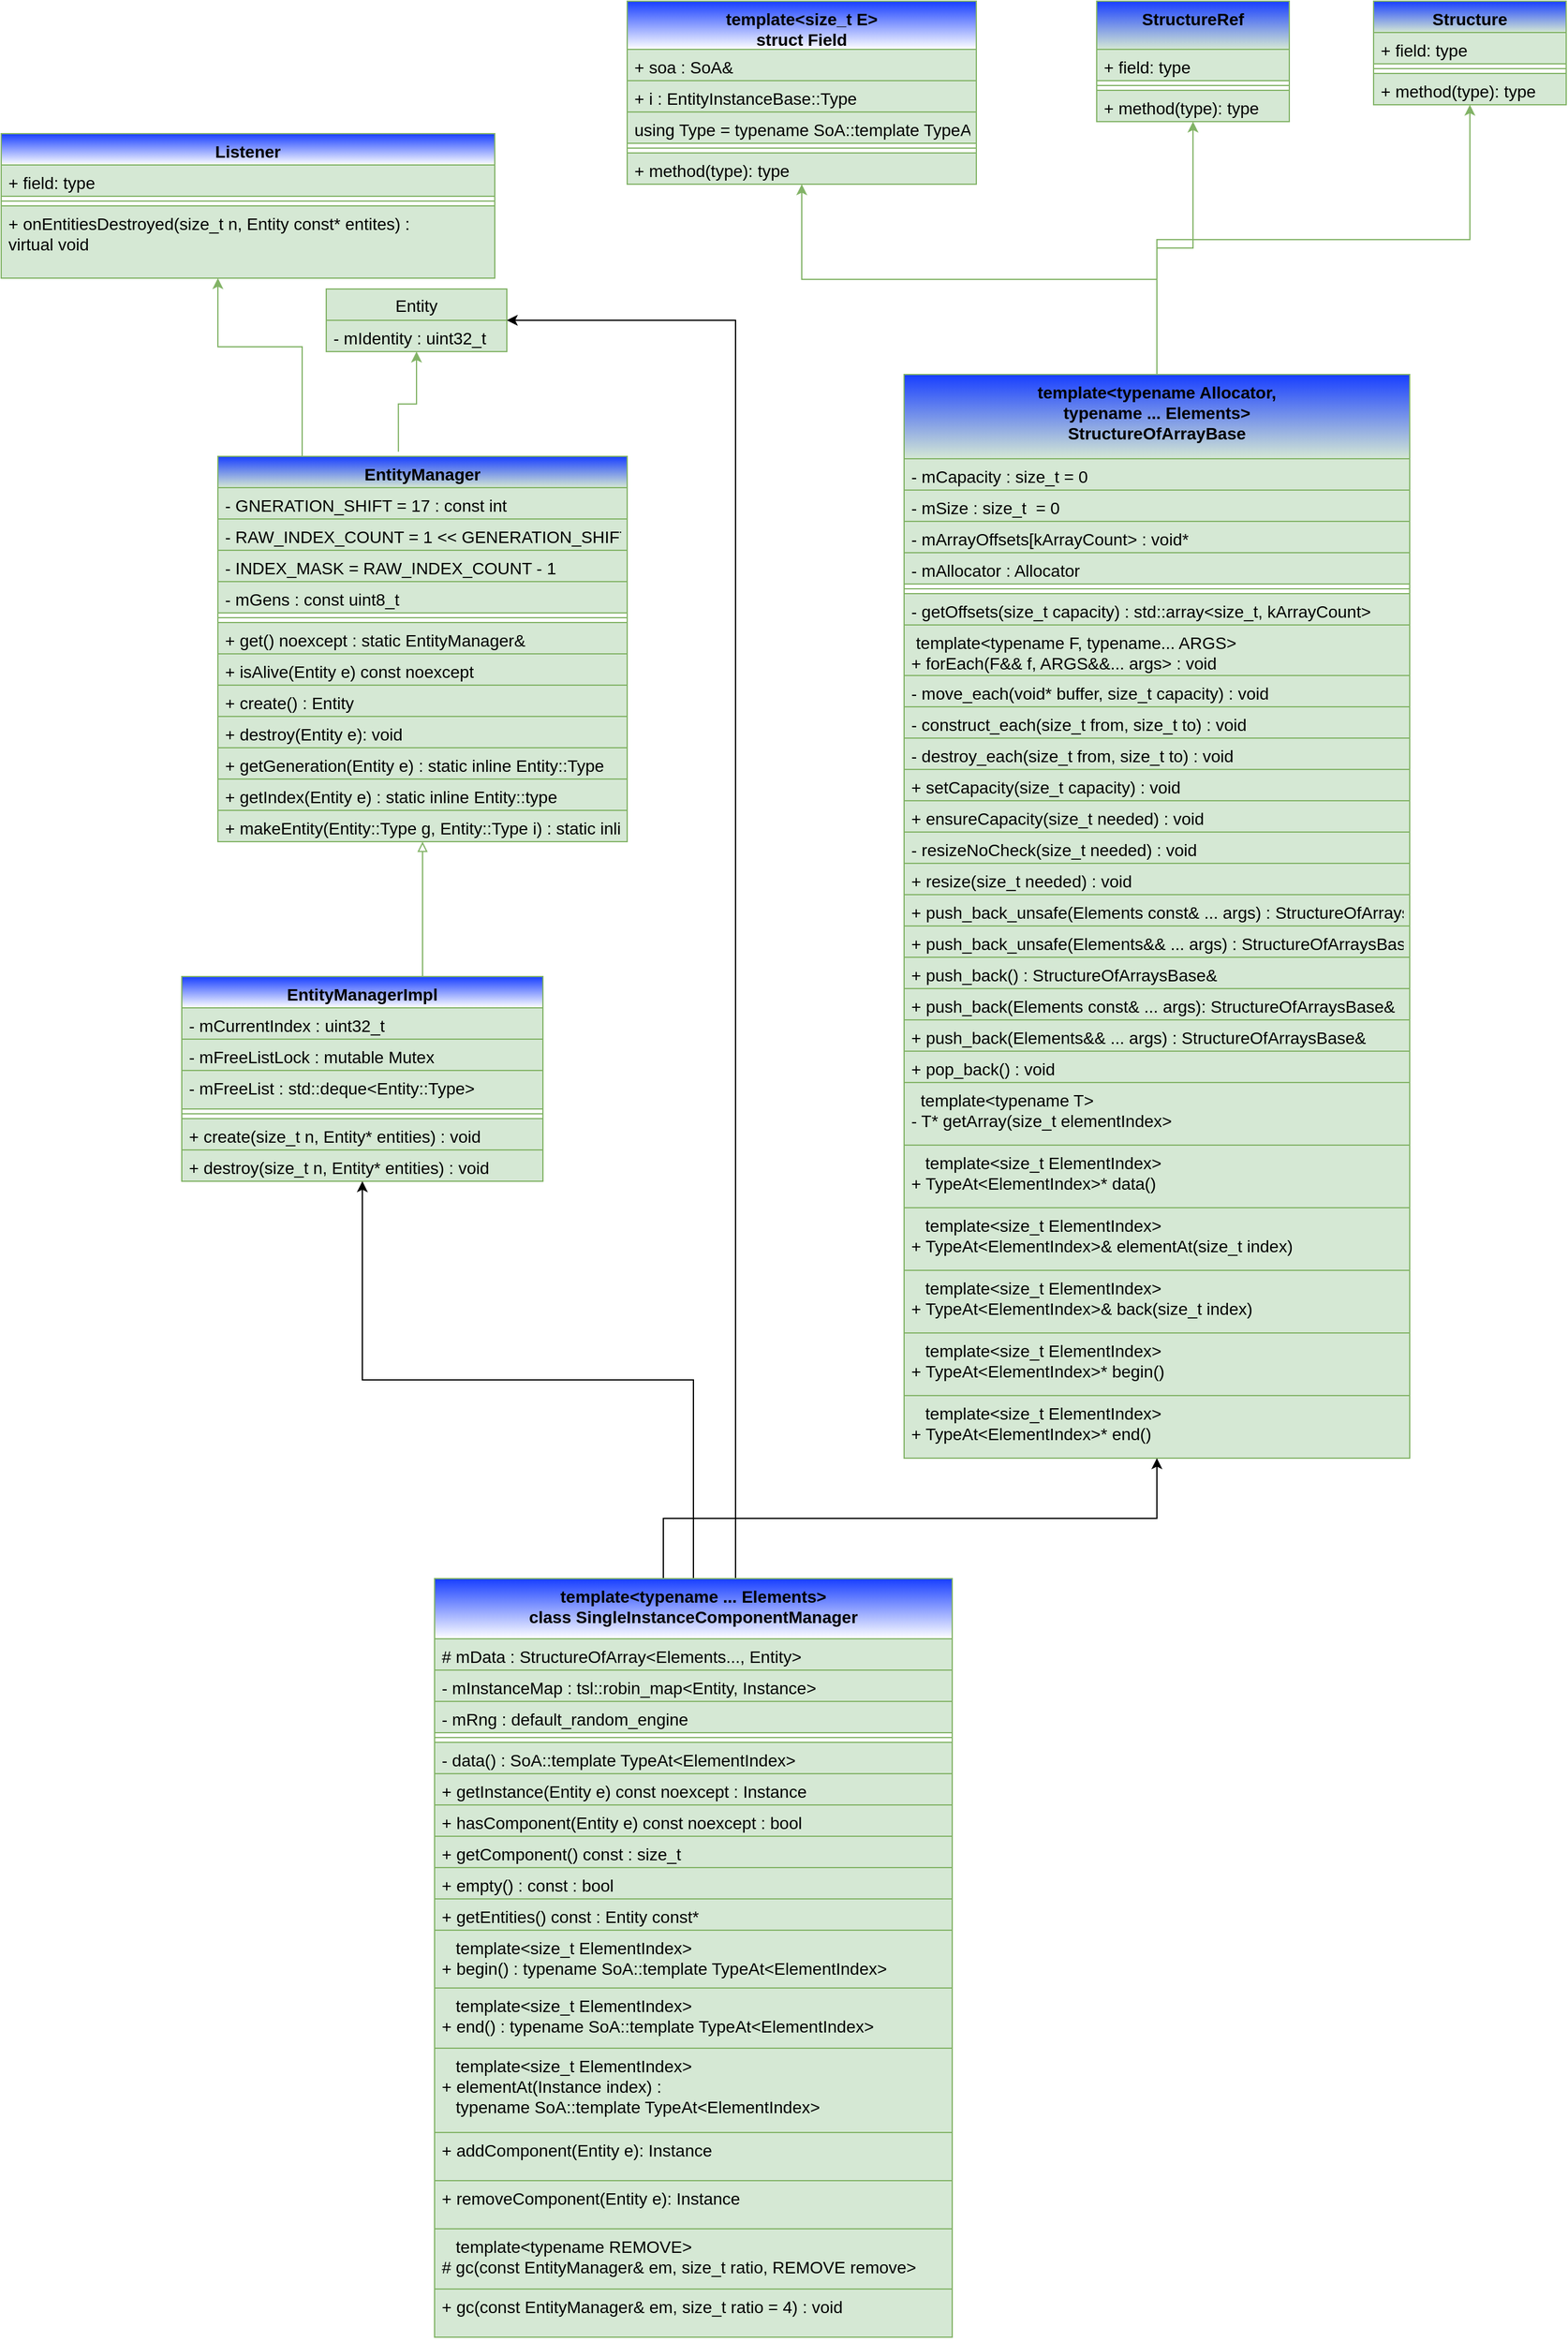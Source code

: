 <mxfile version="14.6.13" type="device"><diagram id="COTGVr_ATr1Ez2xmqZzt" name="第 1 页"><mxGraphModel dx="1645" dy="806" grid="1" gridSize="10" guides="1" tooltips="1" connect="1" arrows="1" fold="1" page="1" pageScale="1" pageWidth="827" pageHeight="1169" math="0" shadow="0"><root><mxCell id="0"/><mxCell id="1" parent="0"/><mxCell id="2Qv3uJFK2_7xcTaHK8Gz-25" value="Entity" style="swimlane;fontStyle=0;childLayout=stackLayout;horizontal=1;startSize=26;fillColor=#d5e8d4;horizontalStack=0;resizeParent=1;resizeParentMax=0;resizeLast=0;collapsible=1;marginBottom=0;fontSize=14;strokeColor=#82b366;" parent="1" vertex="1"><mxGeometry x="-550" y="529" width="150" height="52" as="geometry"/></mxCell><mxCell id="2Qv3uJFK2_7xcTaHK8Gz-27" value="- mIdentity : uint32_t" style="text;strokeColor=#82b366;fillColor=#d5e8d4;align=left;verticalAlign=top;spacingLeft=4;spacingRight=4;overflow=hidden;rotatable=0;points=[[0,0.5],[1,0.5]];portConstraint=eastwest;fontSize=14;" parent="2Qv3uJFK2_7xcTaHK8Gz-25" vertex="1"><mxGeometry y="26" width="150" height="26" as="geometry"/></mxCell><mxCell id="2Qv3uJFK2_7xcTaHK8Gz-33" style="edgeStyle=orthogonalEdgeStyle;rounded=0;orthogonalLoop=1;jettySize=auto;html=1;endArrow=classic;endFill=1;exitX=0.441;exitY=-0.012;exitDx=0;exitDy=0;exitPerimeter=0;fontSize=14;fillColor=#d5e8d4;strokeColor=#82b366;" parent="1" source="fgMlf8__xV3ZcqstZrL7-5" target="2Qv3uJFK2_7xcTaHK8Gz-25" edge="1"><mxGeometry relative="1" as="geometry"><mxPoint x="-490" y="770" as="sourcePoint"/></mxGeometry></mxCell><mxCell id="2Qv3uJFK2_7xcTaHK8Gz-41" style="edgeStyle=orthogonalEdgeStyle;rounded=0;orthogonalLoop=1;jettySize=auto;html=1;endArrow=block;endFill=0;fontSize=14;fillColor=#d5e8d4;strokeColor=#82b366;" parent="1" source="fgMlf8__xV3ZcqstZrL7-20" target="fgMlf8__xV3ZcqstZrL7-5" edge="1"><mxGeometry relative="1" as="geometry"><mxPoint x="-490" y="879" as="sourcePoint"/><mxPoint x="-490" y="822" as="targetPoint"/><Array as="points"><mxPoint x="-470" y="1080"/><mxPoint x="-470" y="1080"/></Array></mxGeometry></mxCell><mxCell id="fgMlf8__xV3ZcqstZrL7-19" style="edgeStyle=orthogonalEdgeStyle;rounded=0;orthogonalLoop=1;jettySize=auto;html=1;fontSize=14;fillColor=#d5e8d4;strokeColor=#82b366;" parent="1" source="fgMlf8__xV3ZcqstZrL7-5" target="fgMlf8__xV3ZcqstZrL7-13" edge="1"><mxGeometry relative="1" as="geometry"><Array as="points"><mxPoint x="-570" y="577"/><mxPoint x="-640" y="577"/></Array></mxGeometry></mxCell><mxCell id="fgMlf8__xV3ZcqstZrL7-5" value="EntityManager" style="swimlane;fontStyle=1;align=center;verticalAlign=top;childLayout=stackLayout;horizontal=1;startSize=26;horizontalStack=0;resizeParent=1;resizeParentMax=0;resizeLast=0;collapsible=1;marginBottom=0;fontSize=14;fillColor=#d5e8d4;strokeColor=#82b366;gradientDirection=north;gradientColor=#173EFF;" parent="1" vertex="1"><mxGeometry x="-640" y="668" width="340" height="320" as="geometry"/></mxCell><mxCell id="fgMlf8__xV3ZcqstZrL7-12" value="- GNERATION_SHIFT = 17 : const int" style="text;strokeColor=#82b366;fillColor=#d5e8d4;align=left;verticalAlign=top;spacingLeft=4;spacingRight=4;overflow=hidden;rotatable=0;points=[[0,0.5],[1,0.5]];portConstraint=eastwest;fontSize=14;" parent="fgMlf8__xV3ZcqstZrL7-5" vertex="1"><mxGeometry y="26" width="340" height="26" as="geometry"/></mxCell><mxCell id="fgMlf8__xV3ZcqstZrL7-9" value="- RAW_INDEX_COUNT = 1 &lt;&lt; GENERATION_SHIFT" style="text;strokeColor=#82b366;fillColor=#d5e8d4;align=left;verticalAlign=top;spacingLeft=4;spacingRight=4;overflow=hidden;rotatable=0;points=[[0,0.5],[1,0.5]];portConstraint=eastwest;fontSize=14;" parent="fgMlf8__xV3ZcqstZrL7-5" vertex="1"><mxGeometry y="52" width="340" height="26" as="geometry"/></mxCell><mxCell id="fgMlf8__xV3ZcqstZrL7-10" value="- INDEX_MASK = RAW_INDEX_COUNT - 1" style="text;strokeColor=#82b366;fillColor=#d5e8d4;align=left;verticalAlign=top;spacingLeft=4;spacingRight=4;overflow=hidden;rotatable=0;points=[[0,0.5],[1,0.5]];portConstraint=eastwest;fontSize=14;" parent="fgMlf8__xV3ZcqstZrL7-5" vertex="1"><mxGeometry y="78" width="340" height="26" as="geometry"/></mxCell><mxCell id="fgMlf8__xV3ZcqstZrL7-6" value="- mGens : const uint8_t" style="text;strokeColor=#82b366;fillColor=#d5e8d4;align=left;verticalAlign=top;spacingLeft=4;spacingRight=4;overflow=hidden;rotatable=0;points=[[0,0.5],[1,0.5]];portConstraint=eastwest;fontSize=14;" parent="fgMlf8__xV3ZcqstZrL7-5" vertex="1"><mxGeometry y="104" width="340" height="26" as="geometry"/></mxCell><mxCell id="fgMlf8__xV3ZcqstZrL7-7" value="" style="line;strokeWidth=1;fillColor=#d5e8d4;align=left;verticalAlign=middle;spacingTop=-1;spacingLeft=3;spacingRight=3;rotatable=0;labelPosition=right;points=[];portConstraint=eastwest;fontSize=14;strokeColor=#82b366;" parent="fgMlf8__xV3ZcqstZrL7-5" vertex="1"><mxGeometry y="130" width="340" height="8" as="geometry"/></mxCell><mxCell id="fgMlf8__xV3ZcqstZrL7-8" value="+ get() noexcept : static EntityManager&amp;" style="text;strokeColor=#82b366;fillColor=#d5e8d4;align=left;verticalAlign=top;spacingLeft=4;spacingRight=4;overflow=hidden;rotatable=0;points=[[0,0.5],[1,0.5]];portConstraint=eastwest;fontSize=14;" parent="fgMlf8__xV3ZcqstZrL7-5" vertex="1"><mxGeometry y="138" width="340" height="26" as="geometry"/></mxCell><mxCell id="fgMlf8__xV3ZcqstZrL7-24" value="+ isAlive(Entity e) const noexcept" style="text;strokeColor=#82b366;fillColor=#d5e8d4;align=left;verticalAlign=top;spacingLeft=4;spacingRight=4;overflow=hidden;rotatable=0;points=[[0,0.5],[1,0.5]];portConstraint=eastwest;fontSize=14;" parent="fgMlf8__xV3ZcqstZrL7-5" vertex="1"><mxGeometry y="164" width="340" height="26" as="geometry"/></mxCell><mxCell id="fgMlf8__xV3ZcqstZrL7-26" value="+ create() : Entity" style="text;strokeColor=#82b366;fillColor=#d5e8d4;align=left;verticalAlign=top;spacingLeft=4;spacingRight=4;overflow=hidden;rotatable=0;points=[[0,0.5],[1,0.5]];portConstraint=eastwest;fontSize=14;" parent="fgMlf8__xV3ZcqstZrL7-5" vertex="1"><mxGeometry y="190" width="340" height="26" as="geometry"/></mxCell><mxCell id="fgMlf8__xV3ZcqstZrL7-27" value="+ destroy(Entity e): void" style="text;strokeColor=#82b366;fillColor=#d5e8d4;align=left;verticalAlign=top;spacingLeft=4;spacingRight=4;overflow=hidden;rotatable=0;points=[[0,0.5],[1,0.5]];portConstraint=eastwest;fontSize=14;" parent="fgMlf8__xV3ZcqstZrL7-5" vertex="1"><mxGeometry y="216" width="340" height="26" as="geometry"/></mxCell><mxCell id="fgMlf8__xV3ZcqstZrL7-25" value="+ getGeneration(Entity e) : static inline Entity::Type" style="text;strokeColor=#82b366;fillColor=#d5e8d4;align=left;verticalAlign=top;spacingLeft=4;spacingRight=4;overflow=hidden;rotatable=0;points=[[0,0.5],[1,0.5]];portConstraint=eastwest;fontSize=14;" parent="fgMlf8__xV3ZcqstZrL7-5" vertex="1"><mxGeometry y="242" width="340" height="26" as="geometry"/></mxCell><mxCell id="fgMlf8__xV3ZcqstZrL7-30" value="+ getIndex(Entity e) : static inline Entity::type" style="text;strokeColor=#82b366;fillColor=#d5e8d4;align=left;verticalAlign=top;spacingLeft=4;spacingRight=4;overflow=hidden;rotatable=0;points=[[0,0.5],[1,0.5]];portConstraint=eastwest;fontSize=14;" parent="fgMlf8__xV3ZcqstZrL7-5" vertex="1"><mxGeometry y="268" width="340" height="26" as="geometry"/></mxCell><mxCell id="fgMlf8__xV3ZcqstZrL7-29" value="+ makeEntity(Entity::Type g, Entity::Type i) : static inline Entity" style="text;strokeColor=#82b366;fillColor=#d5e8d4;align=left;verticalAlign=top;spacingLeft=4;spacingRight=4;overflow=hidden;rotatable=0;points=[[0,0.5],[1,0.5]];portConstraint=eastwest;fontSize=14;" parent="fgMlf8__xV3ZcqstZrL7-5" vertex="1"><mxGeometry y="294" width="340" height="26" as="geometry"/></mxCell><mxCell id="fgMlf8__xV3ZcqstZrL7-13" value="Listener" style="swimlane;fontStyle=1;align=center;verticalAlign=top;childLayout=stackLayout;horizontal=1;startSize=26;horizontalStack=0;resizeParent=1;resizeParentMax=0;resizeLast=0;collapsible=1;marginBottom=0;fontSize=14;strokeColor=#82b366;swimlaneFillColor=none;gradientDirection=north;gradientColor=#173EFF;fillColor=#FFFFFF;" parent="1" vertex="1"><mxGeometry x="-820" y="400" width="410" height="120" as="geometry"/></mxCell><mxCell id="fgMlf8__xV3ZcqstZrL7-14" value="+ field: type" style="text;strokeColor=#82b366;fillColor=#d5e8d4;align=left;verticalAlign=top;spacingLeft=4;spacingRight=4;overflow=hidden;rotatable=0;points=[[0,0.5],[1,0.5]];portConstraint=eastwest;fontSize=14;" parent="fgMlf8__xV3ZcqstZrL7-13" vertex="1"><mxGeometry y="26" width="410" height="26" as="geometry"/></mxCell><mxCell id="fgMlf8__xV3ZcqstZrL7-15" value="" style="line;strokeWidth=1;fillColor=#d5e8d4;align=left;verticalAlign=middle;spacingTop=-1;spacingLeft=3;spacingRight=3;rotatable=0;labelPosition=right;points=[];portConstraint=eastwest;fontSize=14;strokeColor=#82b366;" parent="fgMlf8__xV3ZcqstZrL7-13" vertex="1"><mxGeometry y="52" width="410" height="8" as="geometry"/></mxCell><mxCell id="fgMlf8__xV3ZcqstZrL7-16" value="+ onEntitiesDestroyed(size_t n, Entity const* entites) : &#10;virtual void" style="text;strokeColor=#82b366;fillColor=#d5e8d4;align=left;verticalAlign=top;spacingLeft=4;spacingRight=4;overflow=hidden;rotatable=0;points=[[0,0.5],[1,0.5]];portConstraint=eastwest;fontSize=14;" parent="fgMlf8__xV3ZcqstZrL7-13" vertex="1"><mxGeometry y="60" width="410" height="60" as="geometry"/></mxCell><mxCell id="fgMlf8__xV3ZcqstZrL7-20" value="EntityManagerImpl" style="swimlane;fontStyle=1;align=center;verticalAlign=top;childLayout=stackLayout;horizontal=1;startSize=26;horizontalStack=0;resizeParent=1;resizeParentMax=0;resizeLast=0;collapsible=1;marginBottom=0;fontSize=14;strokeColor=#82b366;fillColor=#FFFFFF;gradientColor=#173EFF;gradientDirection=north;" parent="1" vertex="1"><mxGeometry x="-670" y="1100" width="300" height="170" as="geometry"/></mxCell><mxCell id="2Qv3uJFK2_7xcTaHK8Gz-36" value="- mCurrentIndex : uint32_t" style="text;strokeColor=#82b366;fillColor=#d5e8d4;align=left;verticalAlign=top;spacingLeft=4;spacingRight=4;overflow=hidden;rotatable=0;points=[[0,0.5],[1,0.5]];portConstraint=eastwest;fontSize=14;" parent="fgMlf8__xV3ZcqstZrL7-20" vertex="1"><mxGeometry y="26" width="300" height="26" as="geometry"/></mxCell><mxCell id="2Qv3uJFK2_7xcTaHK8Gz-37" value="- mFreeListLock : mutable Mutex" style="text;strokeColor=#82b366;fillColor=#d5e8d4;align=left;verticalAlign=top;spacingLeft=4;spacingRight=4;overflow=hidden;rotatable=0;points=[[0,0.5],[1,0.5]];portConstraint=eastwest;fontSize=14;" parent="fgMlf8__xV3ZcqstZrL7-20" vertex="1"><mxGeometry y="52" width="300" height="26" as="geometry"/></mxCell><mxCell id="2Qv3uJFK2_7xcTaHK8Gz-38" value="- mFreeList : std::deque&lt;Entity::Type&gt;" style="text;strokeColor=#82b366;fillColor=#d5e8d4;align=left;verticalAlign=top;spacingLeft=4;spacingRight=4;overflow=hidden;rotatable=0;points=[[0,0.5],[1,0.5]];portConstraint=eastwest;fontSize=14;" parent="fgMlf8__xV3ZcqstZrL7-20" vertex="1"><mxGeometry y="78" width="300" height="32" as="geometry"/></mxCell><mxCell id="fgMlf8__xV3ZcqstZrL7-22" value="" style="line;strokeWidth=1;fillColor=#d5e8d4;align=left;verticalAlign=middle;spacingTop=-1;spacingLeft=3;spacingRight=3;rotatable=0;labelPosition=right;points=[];portConstraint=eastwest;fontSize=14;strokeColor=#82b366;" parent="fgMlf8__xV3ZcqstZrL7-20" vertex="1"><mxGeometry y="110" width="300" height="8" as="geometry"/></mxCell><mxCell id="fgMlf8__xV3ZcqstZrL7-23" value="+ create(size_t n, Entity* entities) : void" style="text;strokeColor=#82b366;fillColor=#d5e8d4;align=left;verticalAlign=top;spacingLeft=4;spacingRight=4;overflow=hidden;rotatable=0;points=[[0,0.5],[1,0.5]];portConstraint=eastwest;fontSize=14;" parent="fgMlf8__xV3ZcqstZrL7-20" vertex="1"><mxGeometry y="118" width="300" height="26" as="geometry"/></mxCell><mxCell id="fgMlf8__xV3ZcqstZrL7-31" value="+ destroy(size_t n, Entity* entities) : void" style="text;strokeColor=#82b366;fillColor=#d5e8d4;align=left;verticalAlign=top;spacingLeft=4;spacingRight=4;overflow=hidden;rotatable=0;points=[[0,0.5],[1,0.5]];portConstraint=eastwest;fontSize=14;" parent="fgMlf8__xV3ZcqstZrL7-20" vertex="1"><mxGeometry y="144" width="300" height="26" as="geometry"/></mxCell><mxCell id="eNjwXZjNlXa2lWR6lgS7-16" style="edgeStyle=orthogonalEdgeStyle;rounded=0;orthogonalLoop=1;jettySize=auto;html=1;fontSize=14;fillColor=#d5e8d4;strokeColor=#82b366;" parent="1" source="fgMlf8__xV3ZcqstZrL7-37" target="eNjwXZjNlXa2lWR6lgS7-9" edge="1"><mxGeometry relative="1" as="geometry"/></mxCell><mxCell id="opTQcHNgZzzVJXfIsFCz-2" style="edgeStyle=orthogonalEdgeStyle;rounded=0;orthogonalLoop=1;jettySize=auto;html=1;fontSize=14;fillColor=#d5e8d4;strokeColor=#82b366;" edge="1" parent="1" source="fgMlf8__xV3ZcqstZrL7-37" target="eNjwXZjNlXa2lWR6lgS7-17"><mxGeometry relative="1" as="geometry"/></mxCell><mxCell id="opTQcHNgZzzVJXfIsFCz-3" style="edgeStyle=orthogonalEdgeStyle;rounded=0;orthogonalLoop=1;jettySize=auto;html=1;fontSize=14;fillColor=#d5e8d4;strokeColor=#82b366;" edge="1" parent="1" source="fgMlf8__xV3ZcqstZrL7-37" target="eNjwXZjNlXa2lWR6lgS7-21"><mxGeometry relative="1" as="geometry"/></mxCell><mxCell id="fgMlf8__xV3ZcqstZrL7-37" value="template&lt;typename Allocator, &#10;typename ... Elements&gt;&#10;StructureOfArrayBase" style="swimlane;fontStyle=1;align=center;verticalAlign=top;childLayout=stackLayout;horizontal=1;startSize=70;horizontalStack=0;resizeParent=1;resizeParentMax=0;resizeLast=0;collapsible=1;marginBottom=0;fontSize=14;fillColor=#d5e8d4;strokeColor=#82b366;gradientDirection=north;gradientColor=#173EFF;" parent="1" vertex="1"><mxGeometry x="-70" y="600" width="420" height="900" as="geometry"><mxRectangle x="-70" y="600" width="200" height="70" as="alternateBounds"/></mxGeometry></mxCell><mxCell id="fgMlf8__xV3ZcqstZrL7-50" value="- mCapacity : size_t = 0" style="text;strokeColor=#82b366;fillColor=#d5e8d4;align=left;verticalAlign=top;spacingLeft=4;spacingRight=4;overflow=hidden;rotatable=0;points=[[0,0.5],[1,0.5]];portConstraint=eastwest;fontSize=14;" parent="fgMlf8__xV3ZcqstZrL7-37" vertex="1"><mxGeometry y="70" width="420" height="26" as="geometry"/></mxCell><mxCell id="fgMlf8__xV3ZcqstZrL7-49" value="- mSize : size_t  = 0" style="text;strokeColor=#82b366;fillColor=#d5e8d4;align=left;verticalAlign=top;spacingLeft=4;spacingRight=4;overflow=hidden;rotatable=0;points=[[0,0.5],[1,0.5]];portConstraint=eastwest;fontSize=14;" parent="fgMlf8__xV3ZcqstZrL7-37" vertex="1"><mxGeometry y="96" width="420" height="26" as="geometry"/></mxCell><mxCell id="fgMlf8__xV3ZcqstZrL7-38" value="- mArrayOffsets[kArrayCount&gt; : void*" style="text;strokeColor=#82b366;fillColor=#d5e8d4;align=left;verticalAlign=top;spacingLeft=4;spacingRight=4;overflow=hidden;rotatable=0;points=[[0,0.5],[1,0.5]];portConstraint=eastwest;fontSize=14;" parent="fgMlf8__xV3ZcqstZrL7-37" vertex="1"><mxGeometry y="122" width="420" height="26" as="geometry"/></mxCell><mxCell id="fgMlf8__xV3ZcqstZrL7-45" value="- mAllocator : Allocator" style="text;strokeColor=#82b366;fillColor=#d5e8d4;align=left;verticalAlign=top;spacingLeft=4;spacingRight=4;overflow=hidden;rotatable=0;points=[[0,0.5],[1,0.5]];portConstraint=eastwest;fontSize=14;" parent="fgMlf8__xV3ZcqstZrL7-37" vertex="1"><mxGeometry y="148" width="420" height="26" as="geometry"/></mxCell><mxCell id="fgMlf8__xV3ZcqstZrL7-39" value="" style="line;strokeWidth=1;fillColor=#d5e8d4;align=left;verticalAlign=middle;spacingTop=-1;spacingLeft=3;spacingRight=3;rotatable=0;labelPosition=right;points=[];portConstraint=eastwest;fontSize=14;strokeColor=#82b366;" parent="fgMlf8__xV3ZcqstZrL7-37" vertex="1"><mxGeometry y="174" width="420" height="8" as="geometry"/></mxCell><mxCell id="fgMlf8__xV3ZcqstZrL7-40" value="- getOffsets(size_t capacity) : std::array&lt;size_t, kArrayCount&gt;" style="text;align=left;verticalAlign=top;spacingLeft=4;spacingRight=4;overflow=hidden;rotatable=0;points=[[0,0.5],[1,0.5]];portConstraint=eastwest;fillColor=#d5e8d4;strokeColor=#82b366;fontSize=14;" parent="fgMlf8__xV3ZcqstZrL7-37" vertex="1"><mxGeometry y="182" width="420" height="26" as="geometry"/></mxCell><mxCell id="fgMlf8__xV3ZcqstZrL7-42" value=" template&lt;typename F, typename... ARGS&gt;&#10;+ forEach(F&amp;&amp; f, ARGS&amp;&amp;... args&gt; : void" style="text;align=left;verticalAlign=top;spacingLeft=4;spacingRight=4;overflow=hidden;rotatable=0;points=[[0,0.5],[1,0.5]];portConstraint=eastwest;fillColor=#d5e8d4;strokeColor=#82b366;fontSize=14;" parent="fgMlf8__xV3ZcqstZrL7-37" vertex="1"><mxGeometry y="208" width="420" height="42" as="geometry"/></mxCell><mxCell id="fgMlf8__xV3ZcqstZrL7-46" value="- move_each(void* buffer, size_t capacity) : void" style="text;align=left;verticalAlign=top;spacingLeft=4;spacingRight=4;overflow=hidden;rotatable=0;points=[[0,0.5],[1,0.5]];portConstraint=eastwest;fillColor=#d5e8d4;strokeColor=#82b366;fontSize=14;" parent="fgMlf8__xV3ZcqstZrL7-37" vertex="1"><mxGeometry y="250" width="420" height="26" as="geometry"/></mxCell><mxCell id="fgMlf8__xV3ZcqstZrL7-44" value="- construct_each(size_t from, size_t to) : void" style="text;align=left;verticalAlign=top;spacingLeft=4;spacingRight=4;overflow=hidden;rotatable=0;points=[[0,0.5],[1,0.5]];portConstraint=eastwest;fillColor=#d5e8d4;strokeColor=#82b366;fontSize=14;" parent="fgMlf8__xV3ZcqstZrL7-37" vertex="1"><mxGeometry y="276" width="420" height="26" as="geometry"/></mxCell><mxCell id="fgMlf8__xV3ZcqstZrL7-43" value="- destroy_each(size_t from, size_t to) : void" style="text;align=left;verticalAlign=top;spacingLeft=4;spacingRight=4;overflow=hidden;rotatable=0;points=[[0,0.5],[1,0.5]];portConstraint=eastwest;fillColor=#d5e8d4;strokeColor=#82b366;fontSize=14;" parent="fgMlf8__xV3ZcqstZrL7-37" vertex="1"><mxGeometry y="302" width="420" height="26" as="geometry"/></mxCell><mxCell id="fgMlf8__xV3ZcqstZrL7-41" value="+ setCapacity(size_t capacity) : void" style="text;align=left;verticalAlign=top;spacingLeft=4;spacingRight=4;overflow=hidden;rotatable=0;points=[[0,0.5],[1,0.5]];portConstraint=eastwest;fillColor=#d5e8d4;strokeColor=#82b366;fontSize=14;" parent="fgMlf8__xV3ZcqstZrL7-37" vertex="1"><mxGeometry y="328" width="420" height="26" as="geometry"/></mxCell><mxCell id="fgMlf8__xV3ZcqstZrL7-47" value="+ ensureCapacity(size_t needed) : void" style="text;align=left;verticalAlign=top;spacingLeft=4;spacingRight=4;overflow=hidden;rotatable=0;points=[[0,0.5],[1,0.5]];portConstraint=eastwest;fillColor=#d5e8d4;strokeColor=#82b366;fontSize=14;" parent="fgMlf8__xV3ZcqstZrL7-37" vertex="1"><mxGeometry y="354" width="420" height="26" as="geometry"/></mxCell><mxCell id="fgMlf8__xV3ZcqstZrL7-48" value="- resizeNoCheck(size_t needed) : void" style="text;align=left;verticalAlign=top;spacingLeft=4;spacingRight=4;overflow=hidden;rotatable=0;points=[[0,0.5],[1,0.5]];portConstraint=eastwest;fillColor=#d5e8d4;strokeColor=#82b366;fontSize=14;" parent="fgMlf8__xV3ZcqstZrL7-37" vertex="1"><mxGeometry y="380" width="420" height="26" as="geometry"/></mxCell><mxCell id="eNjwXZjNlXa2lWR6lgS7-5" value="+ resize(size_t needed) : void" style="text;align=left;verticalAlign=top;spacingLeft=4;spacingRight=4;overflow=hidden;rotatable=0;points=[[0,0.5],[1,0.5]];portConstraint=eastwest;fillColor=#d5e8d4;strokeColor=#82b366;fontSize=14;" parent="fgMlf8__xV3ZcqstZrL7-37" vertex="1"><mxGeometry y="406" width="420" height="26" as="geometry"/></mxCell><mxCell id="eNjwXZjNlXa2lWR6lgS7-4" value="+ push_back_unsafe(Elements const&amp; ... args) : StructureOfArraysBase&amp;" style="text;align=left;verticalAlign=top;spacingLeft=4;spacingRight=4;overflow=hidden;rotatable=0;points=[[0,0.5],[1,0.5]];portConstraint=eastwest;fillColor=#d5e8d4;strokeColor=#82b366;fontSize=14;" parent="fgMlf8__xV3ZcqstZrL7-37" vertex="1"><mxGeometry y="432" width="420" height="26" as="geometry"/></mxCell><mxCell id="eNjwXZjNlXa2lWR6lgS7-2" value="+ push_back_unsafe(Elements&amp;&amp; ... args) : StructureOfArraysBase&amp;" style="text;align=left;verticalAlign=top;spacingLeft=4;spacingRight=4;overflow=hidden;rotatable=0;points=[[0,0.5],[1,0.5]];portConstraint=eastwest;fillColor=#d5e8d4;strokeColor=#82b366;fontSize=14;" parent="fgMlf8__xV3ZcqstZrL7-37" vertex="1"><mxGeometry y="458" width="420" height="26" as="geometry"/></mxCell><mxCell id="eNjwXZjNlXa2lWR6lgS7-1" value="+ push_back() : StructureOfArraysBase&amp;" style="text;align=left;verticalAlign=top;spacingLeft=4;spacingRight=4;overflow=hidden;rotatable=0;points=[[0,0.5],[1,0.5]];portConstraint=eastwest;fillColor=#d5e8d4;strokeColor=#82b366;fontSize=14;" parent="fgMlf8__xV3ZcqstZrL7-37" vertex="1"><mxGeometry y="484" width="420" height="26" as="geometry"/></mxCell><mxCell id="eNjwXZjNlXa2lWR6lgS7-3" value="+ push_back(Elements const&amp; ... args): StructureOfArraysBase&amp;" style="text;align=left;verticalAlign=top;spacingLeft=4;spacingRight=4;overflow=hidden;rotatable=0;points=[[0,0.5],[1,0.5]];portConstraint=eastwest;fillColor=#d5e8d4;strokeColor=#82b366;fontSize=14;" parent="fgMlf8__xV3ZcqstZrL7-37" vertex="1"><mxGeometry y="510" width="420" height="26" as="geometry"/></mxCell><mxCell id="eNjwXZjNlXa2lWR6lgS7-6" value="+ push_back(Elements&amp;&amp; ... args) : StructureOfArraysBase&amp;" style="text;align=left;verticalAlign=top;spacingLeft=4;spacingRight=4;overflow=hidden;rotatable=0;points=[[0,0.5],[1,0.5]];portConstraint=eastwest;fillColor=#d5e8d4;strokeColor=#82b366;fontSize=14;" parent="fgMlf8__xV3ZcqstZrL7-37" vertex="1"><mxGeometry y="536" width="420" height="26" as="geometry"/></mxCell><mxCell id="eNjwXZjNlXa2lWR6lgS7-8" value="+ pop_back() : void" style="text;align=left;verticalAlign=top;spacingLeft=4;spacingRight=4;overflow=hidden;rotatable=0;points=[[0,0.5],[1,0.5]];portConstraint=eastwest;fillColor=#d5e8d4;strokeColor=#82b366;fontSize=14;" parent="fgMlf8__xV3ZcqstZrL7-37" vertex="1"><mxGeometry y="562" width="420" height="26" as="geometry"/></mxCell><mxCell id="eNjwXZjNlXa2lWR6lgS7-7" value="  template&lt;typename T&gt;&#10;- T* getArray(size_t elementIndex&gt;" style="text;strokeColor=#82b366;fillColor=#d5e8d4;align=left;verticalAlign=top;spacingLeft=4;spacingRight=4;overflow=hidden;rotatable=0;points=[[0,0.5],[1,0.5]];portConstraint=eastwest;fontSize=14;" parent="fgMlf8__xV3ZcqstZrL7-37" vertex="1"><mxGeometry y="588" width="420" height="52" as="geometry"/></mxCell><mxCell id="opTQcHNgZzzVJXfIsFCz-9" value="   template&lt;size_t ElementIndex&gt;&#10;+ TypeAt&lt;ElementIndex&gt;* data()" style="text;strokeColor=#82b366;fillColor=#d5e8d4;align=left;verticalAlign=top;spacingLeft=4;spacingRight=4;overflow=hidden;rotatable=0;points=[[0,0.5],[1,0.5]];portConstraint=eastwest;fontSize=14;" vertex="1" parent="fgMlf8__xV3ZcqstZrL7-37"><mxGeometry y="640" width="420" height="52" as="geometry"/></mxCell><mxCell id="opTQcHNgZzzVJXfIsFCz-13" value="   template&lt;size_t ElementIndex&gt;&#10;+ TypeAt&lt;ElementIndex&gt;&amp; elementAt(size_t index)" style="text;strokeColor=#82b366;fillColor=#d5e8d4;align=left;verticalAlign=top;spacingLeft=4;spacingRight=4;overflow=hidden;rotatable=0;points=[[0,0.5],[1,0.5]];portConstraint=eastwest;fontSize=14;" vertex="1" parent="fgMlf8__xV3ZcqstZrL7-37"><mxGeometry y="692" width="420" height="52" as="geometry"/></mxCell><mxCell id="opTQcHNgZzzVJXfIsFCz-12" value="   template&lt;size_t ElementIndex&gt;&#10;+ TypeAt&lt;ElementIndex&gt;&amp; back(size_t index)" style="text;strokeColor=#82b366;fillColor=#d5e8d4;align=left;verticalAlign=top;spacingLeft=4;spacingRight=4;overflow=hidden;rotatable=0;points=[[0,0.5],[1,0.5]];portConstraint=eastwest;fontSize=14;" vertex="1" parent="fgMlf8__xV3ZcqstZrL7-37"><mxGeometry y="744" width="420" height="52" as="geometry"/></mxCell><mxCell id="opTQcHNgZzzVJXfIsFCz-11" value="   template&lt;size_t ElementIndex&gt;&#10;+ TypeAt&lt;ElementIndex&gt;* begin()" style="text;strokeColor=#82b366;fillColor=#d5e8d4;align=left;verticalAlign=top;spacingLeft=4;spacingRight=4;overflow=hidden;rotatable=0;points=[[0,0.5],[1,0.5]];portConstraint=eastwest;fontSize=14;" vertex="1" parent="fgMlf8__xV3ZcqstZrL7-37"><mxGeometry y="796" width="420" height="52" as="geometry"/></mxCell><mxCell id="opTQcHNgZzzVJXfIsFCz-10" value="   template&lt;size_t ElementIndex&gt;&#10;+ TypeAt&lt;ElementIndex&gt;* end()" style="text;strokeColor=#82b366;fillColor=#d5e8d4;align=left;verticalAlign=top;spacingLeft=4;spacingRight=4;overflow=hidden;rotatable=0;points=[[0,0.5],[1,0.5]];portConstraint=eastwest;fontSize=14;" vertex="1" parent="fgMlf8__xV3ZcqstZrL7-37"><mxGeometry y="848" width="420" height="52" as="geometry"/></mxCell><mxCell id="eNjwXZjNlXa2lWR6lgS7-9" value="template&lt;size_t E&gt;&#10;struct Field" style="swimlane;fontStyle=1;align=center;verticalAlign=top;childLayout=stackLayout;horizontal=1;startSize=40;horizontalStack=0;resizeParent=1;resizeParentMax=0;resizeLast=0;collapsible=1;marginBottom=0;fontSize=14;strokeColor=#82b366;gradientDirection=north;gradientColor=#173EFF;" parent="1" vertex="1"><mxGeometry x="-300" y="290" width="290" height="152" as="geometry"/></mxCell><mxCell id="eNjwXZjNlXa2lWR6lgS7-10" value="+ soa : SoA&amp;" style="text;strokeColor=#82b366;fillColor=#d5e8d4;align=left;verticalAlign=top;spacingLeft=4;spacingRight=4;overflow=hidden;rotatable=0;points=[[0,0.5],[1,0.5]];portConstraint=eastwest;fontSize=14;" parent="eNjwXZjNlXa2lWR6lgS7-9" vertex="1"><mxGeometry y="40" width="290" height="26" as="geometry"/></mxCell><mxCell id="eNjwXZjNlXa2lWR6lgS7-13" value="+ i : EntityInstanceBase::Type" style="text;strokeColor=#82b366;fillColor=#d5e8d4;align=left;verticalAlign=top;spacingLeft=4;spacingRight=4;overflow=hidden;rotatable=0;points=[[0,0.5],[1,0.5]];portConstraint=eastwest;fontSize=14;" parent="eNjwXZjNlXa2lWR6lgS7-9" vertex="1"><mxGeometry y="66" width="290" height="26" as="geometry"/></mxCell><mxCell id="eNjwXZjNlXa2lWR6lgS7-14" value="using Type = typename SoA::template TypeAt&lt;E&gt;" style="text;strokeColor=#82b366;fillColor=#d5e8d4;align=left;verticalAlign=top;spacingLeft=4;spacingRight=4;overflow=hidden;rotatable=0;points=[[0,0.5],[1,0.5]];portConstraint=eastwest;fontSize=14;" parent="eNjwXZjNlXa2lWR6lgS7-9" vertex="1"><mxGeometry y="92" width="290" height="26" as="geometry"/></mxCell><mxCell id="eNjwXZjNlXa2lWR6lgS7-11" value="" style="line;strokeWidth=1;fillColor=#d5e8d4;align=left;verticalAlign=middle;spacingTop=-1;spacingLeft=3;spacingRight=3;rotatable=0;labelPosition=right;points=[];portConstraint=eastwest;fontSize=14;strokeColor=#82b366;" parent="eNjwXZjNlXa2lWR6lgS7-9" vertex="1"><mxGeometry y="118" width="290" height="8" as="geometry"/></mxCell><mxCell id="eNjwXZjNlXa2lWR6lgS7-12" value="+ method(type): type" style="text;strokeColor=#82b366;fillColor=#d5e8d4;align=left;verticalAlign=top;spacingLeft=4;spacingRight=4;overflow=hidden;rotatable=0;points=[[0,0.5],[1,0.5]];portConstraint=eastwest;fontSize=14;" parent="eNjwXZjNlXa2lWR6lgS7-9" vertex="1"><mxGeometry y="126" width="290" height="26" as="geometry"/></mxCell><mxCell id="eNjwXZjNlXa2lWR6lgS7-17" value="StructureRef" style="swimlane;fontStyle=1;align=center;verticalAlign=top;childLayout=stackLayout;horizontal=1;startSize=40;horizontalStack=0;resizeParent=1;resizeParentMax=0;resizeLast=0;collapsible=1;marginBottom=0;fontSize=14;fillColor=#d5e8d4;strokeColor=#82b366;gradientDirection=north;gradientColor=#173EFF;" parent="1" vertex="1"><mxGeometry x="90" y="290" width="160" height="100" as="geometry"/></mxCell><mxCell id="eNjwXZjNlXa2lWR6lgS7-18" value="+ field: type" style="text;strokeColor=#82b366;fillColor=#d5e8d4;align=left;verticalAlign=top;spacingLeft=4;spacingRight=4;overflow=hidden;rotatable=0;points=[[0,0.5],[1,0.5]];portConstraint=eastwest;fontSize=14;" parent="eNjwXZjNlXa2lWR6lgS7-17" vertex="1"><mxGeometry y="40" width="160" height="26" as="geometry"/></mxCell><mxCell id="eNjwXZjNlXa2lWR6lgS7-19" value="" style="line;strokeWidth=1;fillColor=#d5e8d4;align=left;verticalAlign=middle;spacingTop=-1;spacingLeft=3;spacingRight=3;rotatable=0;labelPosition=right;points=[];portConstraint=eastwest;fontSize=14;strokeColor=#82b366;" parent="eNjwXZjNlXa2lWR6lgS7-17" vertex="1"><mxGeometry y="66" width="160" height="8" as="geometry"/></mxCell><mxCell id="eNjwXZjNlXa2lWR6lgS7-20" value="+ method(type): type" style="text;strokeColor=#82b366;fillColor=#d5e8d4;align=left;verticalAlign=top;spacingLeft=4;spacingRight=4;overflow=hidden;rotatable=0;points=[[0,0.5],[1,0.5]];portConstraint=eastwest;fontSize=14;" parent="eNjwXZjNlXa2lWR6lgS7-17" vertex="1"><mxGeometry y="74" width="160" height="26" as="geometry"/></mxCell><mxCell id="eNjwXZjNlXa2lWR6lgS7-21" value="Structure" style="swimlane;fontStyle=1;align=center;verticalAlign=top;childLayout=stackLayout;horizontal=1;startSize=26;horizontalStack=0;resizeParent=1;resizeParentMax=0;resizeLast=0;collapsible=1;marginBottom=0;fontSize=14;fillColor=#d5e8d4;strokeColor=#82b366;gradientDirection=north;gradientColor=#173EFF;" parent="1" vertex="1"><mxGeometry x="320" y="290" width="160" height="86" as="geometry"/></mxCell><mxCell id="eNjwXZjNlXa2lWR6lgS7-22" value="+ field: type" style="text;strokeColor=#82b366;fillColor=#d5e8d4;align=left;verticalAlign=top;spacingLeft=4;spacingRight=4;overflow=hidden;rotatable=0;points=[[0,0.5],[1,0.5]];portConstraint=eastwest;fontSize=14;" parent="eNjwXZjNlXa2lWR6lgS7-21" vertex="1"><mxGeometry y="26" width="160" height="26" as="geometry"/></mxCell><mxCell id="eNjwXZjNlXa2lWR6lgS7-23" value="" style="line;strokeWidth=1;fillColor=#d5e8d4;align=left;verticalAlign=middle;spacingTop=-1;spacingLeft=3;spacingRight=3;rotatable=0;labelPosition=right;points=[];portConstraint=eastwest;fontSize=14;strokeColor=#82b366;" parent="eNjwXZjNlXa2lWR6lgS7-21" vertex="1"><mxGeometry y="52" width="160" height="8" as="geometry"/></mxCell><mxCell id="eNjwXZjNlXa2lWR6lgS7-24" value="+ method(type): type" style="text;strokeColor=#82b366;fillColor=#d5e8d4;align=left;verticalAlign=top;spacingLeft=4;spacingRight=4;overflow=hidden;rotatable=0;points=[[0,0.5],[1,0.5]];portConstraint=eastwest;fontSize=14;" parent="eNjwXZjNlXa2lWR6lgS7-21" vertex="1"><mxGeometry y="60" width="160" height="26" as="geometry"/></mxCell><mxCell id="opTQcHNgZzzVJXfIsFCz-43" style="edgeStyle=orthogonalEdgeStyle;rounded=0;orthogonalLoop=1;jettySize=auto;html=1;fontSize=14;startSize=40;" edge="1" parent="1" source="opTQcHNgZzzVJXfIsFCz-14" target="fgMlf8__xV3ZcqstZrL7-37"><mxGeometry relative="1" as="geometry"><Array as="points"><mxPoint x="-270" y="1550"/><mxPoint x="140" y="1550"/></Array></mxGeometry></mxCell><mxCell id="opTQcHNgZzzVJXfIsFCz-44" style="edgeStyle=orthogonalEdgeStyle;rounded=0;orthogonalLoop=1;jettySize=auto;html=1;fontSize=14;startSize=40;" edge="1" parent="1" source="opTQcHNgZzzVJXfIsFCz-14" target="2Qv3uJFK2_7xcTaHK8Gz-25"><mxGeometry relative="1" as="geometry"><Array as="points"><mxPoint x="-210" y="555"/></Array></mxGeometry></mxCell><mxCell id="opTQcHNgZzzVJXfIsFCz-47" style="edgeStyle=orthogonalEdgeStyle;rounded=0;orthogonalLoop=1;jettySize=auto;html=1;fontSize=14;startSize=40;" edge="1" parent="1" source="opTQcHNgZzzVJXfIsFCz-14" target="fgMlf8__xV3ZcqstZrL7-20"><mxGeometry relative="1" as="geometry"/></mxCell><mxCell id="opTQcHNgZzzVJXfIsFCz-14" value="template&lt;typename ... Elements&gt;&#10;class SingleInstanceComponentManager" style="swimlane;fontStyle=1;align=center;verticalAlign=top;childLayout=stackLayout;horizontal=1;startSize=50;horizontalStack=0;resizeParent=1;resizeParentMax=0;resizeLast=0;collapsible=1;marginBottom=0;swimlaneFillColor=#FFFFFF;fontSize=14;strokeColor=#82b366;gradientColor=#173EFF;gradientDirection=north;fillColor=#FFFFFF;" vertex="1" parent="1"><mxGeometry x="-460" y="1600" width="430" height="630" as="geometry"/></mxCell><mxCell id="opTQcHNgZzzVJXfIsFCz-15" value="# mData : StructureOfArray&lt;Elements..., Entity&gt;" style="text;strokeColor=#82b366;fillColor=#d5e8d4;align=left;verticalAlign=top;spacingLeft=4;spacingRight=4;overflow=hidden;rotatable=0;points=[[0,0.5],[1,0.5]];portConstraint=eastwest;fontSize=14;" vertex="1" parent="opTQcHNgZzzVJXfIsFCz-14"><mxGeometry y="50" width="430" height="26" as="geometry"/></mxCell><mxCell id="opTQcHNgZzzVJXfIsFCz-30" value="- mInstanceMap : tsl::robin_map&lt;Entity, Instance&gt;" style="text;strokeColor=#82b366;fillColor=#d5e8d4;align=left;verticalAlign=top;spacingLeft=4;spacingRight=4;overflow=hidden;rotatable=0;points=[[0,0.5],[1,0.5]];portConstraint=eastwest;fontSize=14;" vertex="1" parent="opTQcHNgZzzVJXfIsFCz-14"><mxGeometry y="76" width="430" height="26" as="geometry"/></mxCell><object label="- mRng : default_random_engine" a="b" id="opTQcHNgZzzVJXfIsFCz-31"><mxCell style="text;strokeColor=#82b366;fillColor=#d5e8d4;align=left;verticalAlign=top;spacingLeft=4;spacingRight=4;overflow=hidden;rotatable=0;points=[[0,0.5],[1,0.5]];portConstraint=eastwest;fontSize=14;" vertex="1" parent="opTQcHNgZzzVJXfIsFCz-14"><mxGeometry y="102" width="430" height="26" as="geometry"/></mxCell></object><mxCell id="opTQcHNgZzzVJXfIsFCz-16" value="" style="line;strokeWidth=1;fillColor=#d5e8d4;align=left;verticalAlign=middle;spacingTop=-1;spacingLeft=3;spacingRight=3;rotatable=0;labelPosition=right;points=[];portConstraint=eastwest;fontSize=14;strokeColor=#82b366;" vertex="1" parent="opTQcHNgZzzVJXfIsFCz-14"><mxGeometry y="128" width="430" height="8" as="geometry"/></mxCell><mxCell id="opTQcHNgZzzVJXfIsFCz-32" value="- data() : SoA::template TypeAt&lt;ElementIndex&gt;" style="text;strokeColor=#82b366;fillColor=#d5e8d4;align=left;verticalAlign=top;spacingLeft=4;spacingRight=4;overflow=hidden;rotatable=0;points=[[0,0.5],[1,0.5]];portConstraint=eastwest;fontSize=14;" vertex="1" parent="opTQcHNgZzzVJXfIsFCz-14"><mxGeometry y="136" width="430" height="26" as="geometry"/></mxCell><mxCell id="opTQcHNgZzzVJXfIsFCz-17" value="+ getInstance(Entity e) const noexcept : Instance" style="text;strokeColor=#82b366;fillColor=#d5e8d4;align=left;verticalAlign=top;spacingLeft=4;spacingRight=4;overflow=hidden;rotatable=0;points=[[0,0.5],[1,0.5]];portConstraint=eastwest;fontSize=14;" vertex="1" parent="opTQcHNgZzzVJXfIsFCz-14"><mxGeometry y="162" width="430" height="26" as="geometry"/></mxCell><mxCell id="opTQcHNgZzzVJXfIsFCz-37" value="+ hasComponent(Entity e) const noexcept : bool" style="text;strokeColor=#82b366;fillColor=#d5e8d4;align=left;verticalAlign=top;spacingLeft=4;spacingRight=4;overflow=hidden;rotatable=0;points=[[0,0.5],[1,0.5]];portConstraint=eastwest;fontSize=14;" vertex="1" parent="opTQcHNgZzzVJXfIsFCz-14"><mxGeometry y="188" width="430" height="26" as="geometry"/></mxCell><mxCell id="opTQcHNgZzzVJXfIsFCz-36" value="+ getComponent() const : size_t" style="text;strokeColor=#82b366;fillColor=#d5e8d4;align=left;verticalAlign=top;spacingLeft=4;spacingRight=4;overflow=hidden;rotatable=0;points=[[0,0.5],[1,0.5]];portConstraint=eastwest;fontSize=14;" vertex="1" parent="opTQcHNgZzzVJXfIsFCz-14"><mxGeometry y="214" width="430" height="26" as="geometry"/></mxCell><mxCell id="opTQcHNgZzzVJXfIsFCz-35" value="+ empty() : const : bool" style="text;strokeColor=#82b366;fillColor=#d5e8d4;align=left;verticalAlign=top;spacingLeft=4;spacingRight=4;overflow=hidden;rotatable=0;points=[[0,0.5],[1,0.5]];portConstraint=eastwest;fontSize=14;" vertex="1" parent="opTQcHNgZzzVJXfIsFCz-14"><mxGeometry y="240" width="430" height="26" as="geometry"/></mxCell><mxCell id="opTQcHNgZzzVJXfIsFCz-34" value="+ getEntities() const : Entity const*" style="text;strokeColor=#82b366;fillColor=#d5e8d4;align=left;verticalAlign=top;spacingLeft=4;spacingRight=4;overflow=hidden;rotatable=0;points=[[0,0.5],[1,0.5]];portConstraint=eastwest;fontSize=14;" vertex="1" parent="opTQcHNgZzzVJXfIsFCz-14"><mxGeometry y="266" width="430" height="26" as="geometry"/></mxCell><mxCell id="opTQcHNgZzzVJXfIsFCz-33" value="   template&lt;size_t ElementIndex&gt;&#10;+ begin() : typename SoA::template TypeAt&lt;ElementIndex&gt;" style="text;strokeColor=#82b366;fillColor=#d5e8d4;align=left;verticalAlign=top;spacingLeft=4;spacingRight=4;overflow=hidden;rotatable=0;points=[[0,0.5],[1,0.5]];portConstraint=eastwest;fontSize=14;" vertex="1" parent="opTQcHNgZzzVJXfIsFCz-14"><mxGeometry y="292" width="430" height="48" as="geometry"/></mxCell><mxCell id="opTQcHNgZzzVJXfIsFCz-38" value="   template&lt;size_t ElementIndex&gt;&#10;+ end() : typename SoA::template TypeAt&lt;ElementIndex&gt;" style="text;strokeColor=#82b366;fillColor=#d5e8d4;align=left;verticalAlign=top;spacingLeft=4;spacingRight=4;overflow=hidden;rotatable=0;points=[[0,0.5],[1,0.5]];portConstraint=eastwest;fontSize=14;" vertex="1" parent="opTQcHNgZzzVJXfIsFCz-14"><mxGeometry y="340" width="430" height="50" as="geometry"/></mxCell><mxCell id="opTQcHNgZzzVJXfIsFCz-39" value="   template&lt;size_t ElementIndex&gt;&#10;+ elementAt(Instance index) : &#10;   typename SoA::template TypeAt&lt;ElementIndex&gt;" style="text;strokeColor=#82b366;fillColor=#d5e8d4;align=left;verticalAlign=top;spacingLeft=4;spacingRight=4;overflow=hidden;rotatable=0;points=[[0,0.5],[1,0.5]];portConstraint=eastwest;fontSize=14;" vertex="1" parent="opTQcHNgZzzVJXfIsFCz-14"><mxGeometry y="390" width="430" height="70" as="geometry"/></mxCell><mxCell id="opTQcHNgZzzVJXfIsFCz-41" value="+ addComponent(Entity e): Instance" style="text;strokeColor=#82b366;fillColor=#d5e8d4;align=left;verticalAlign=top;spacingLeft=4;spacingRight=4;overflow=hidden;rotatable=0;points=[[0,0.5],[1,0.5]];portConstraint=eastwest;fontSize=14;" vertex="1" parent="opTQcHNgZzzVJXfIsFCz-14"><mxGeometry y="460" width="430" height="40" as="geometry"/></mxCell><mxCell id="opTQcHNgZzzVJXfIsFCz-40" value="+ removeComponent(Entity e): Instance" style="text;strokeColor=#82b366;fillColor=#d5e8d4;align=left;verticalAlign=top;spacingLeft=4;spacingRight=4;overflow=hidden;rotatable=0;points=[[0,0.5],[1,0.5]];portConstraint=eastwest;fontSize=14;" vertex="1" parent="opTQcHNgZzzVJXfIsFCz-14"><mxGeometry y="500" width="430" height="40" as="geometry"/></mxCell><mxCell id="opTQcHNgZzzVJXfIsFCz-46" value="   template&lt;typename REMOVE&gt;&#10;# gc(const EntityManager&amp; em, size_t ratio, REMOVE remove&gt;" style="text;strokeColor=#82b366;fillColor=#d5e8d4;align=left;verticalAlign=top;spacingLeft=4;spacingRight=4;overflow=hidden;rotatable=0;points=[[0,0.5],[1,0.5]];portConstraint=eastwest;fontSize=14;" vertex="1" parent="opTQcHNgZzzVJXfIsFCz-14"><mxGeometry y="540" width="430" height="50" as="geometry"/></mxCell><mxCell id="opTQcHNgZzzVJXfIsFCz-45" value="+ gc(const EntityManager&amp; em, size_t ratio = 4) : void" style="text;strokeColor=#82b366;fillColor=#d5e8d4;align=left;verticalAlign=top;spacingLeft=4;spacingRight=4;overflow=hidden;rotatable=0;points=[[0,0.5],[1,0.5]];portConstraint=eastwest;fontSize=14;" vertex="1" parent="opTQcHNgZzzVJXfIsFCz-14"><mxGeometry y="590" width="430" height="40" as="geometry"/></mxCell></root></mxGraphModel></diagram></mxfile>